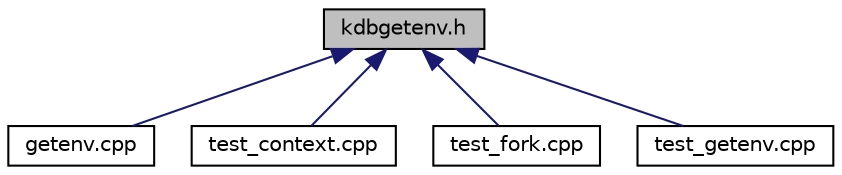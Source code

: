 digraph "kdbgetenv.h"
{
  edge [fontname="Helvetica",fontsize="10",labelfontname="Helvetica",labelfontsize="10"];
  node [fontname="Helvetica",fontsize="10",shape=record];
  Node1 [label="kdbgetenv.h",height=0.2,width=0.4,color="black", fillcolor="grey75", style="filled", fontcolor="black"];
  Node1 -> Node2 [dir="back",color="midnightblue",fontsize="10",style="solid"];
  Node2 [label="getenv.cpp",height=0.2,width=0.4,color="black", fillcolor="white", style="filled",URL="$getenv_8cpp.html",tooltip="Source for the getenv library. "];
  Node1 -> Node3 [dir="back",color="midnightblue",fontsize="10",style="solid"];
  Node3 [label="test_context.cpp",height=0.2,width=0.4,color="black", fillcolor="white", style="filled",URL="$test__context_8cpp.html",tooltip="Tests for the getenv library (context part) "];
  Node1 -> Node4 [dir="back",color="midnightblue",fontsize="10",style="solid"];
  Node4 [label="test_fork.cpp",height=0.2,width=0.4,color="black", fillcolor="white", style="filled",URL="$test__fork_8cpp.html",tooltip="Tests for the getenv library. "];
  Node1 -> Node5 [dir="back",color="midnightblue",fontsize="10",style="solid"];
  Node5 [label="test_getenv.cpp",height=0.2,width=0.4,color="black", fillcolor="white", style="filled",URL="$test__getenv_8cpp.html",tooltip="Tests for the getenv library. "];
}
